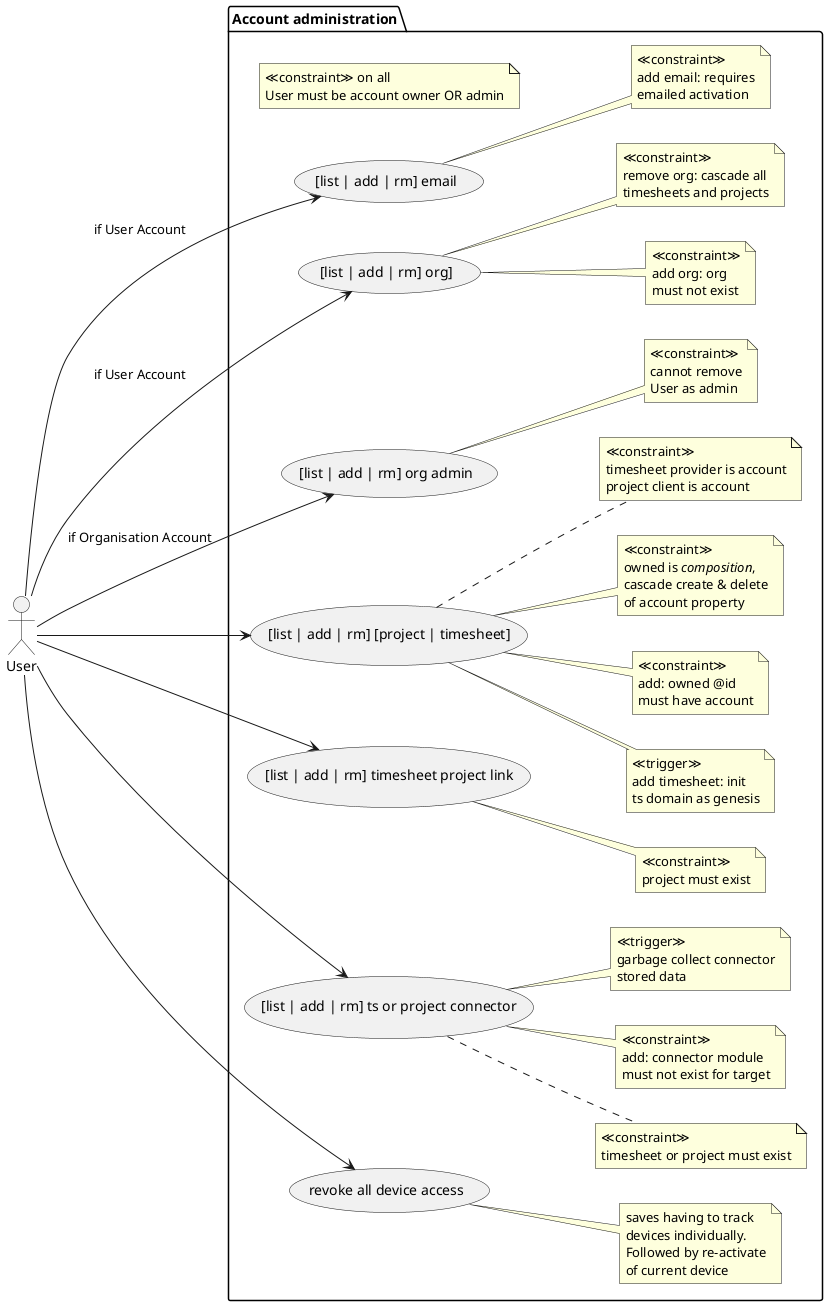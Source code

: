 @startuml
'https://plantuml.com/use-case-diagram
left to right direction

actor User
package "Account administration" {
  note "≪constraint≫ on all\nUser must be account owner OR admin" as appliesToAll

  usecase userAdminEmail as ([list | add | rm] email)
  User --> userAdminEmail: if User Account
  note right of userAdminEmail
    ' TODO
    ≪constraint≫
    add email: requires
    emailed activation
  end note

  usecase userAdminOrg as ([list | add | rm] org])
  User --> userAdminOrg: if User Account
  note right of userAdminOrg
    ≪constraint≫
    add org: org
    must not exist
  end note

  note right of userAdminOrg
    ≪constraint≫
    remove org: cascade all
    timesheets and projects
  end note
  usecase orgAdmin as ([list | add | rm] org admin)
  User --> orgAdmin: if Organisation Account
  note right of orgAdmin
    ≪constraint≫
    cannot remove
    User as admin
  end note

  usecase ownedAdmin as ([list | add | rm] [project | timesheet])
  User --> ownedAdmin
  note right of ownedAdmin
    ≪trigger≫
    add timesheet: init
    ts domain as genesis
  end note

  note right of ownedAdmin
    ≪constraint≫
    add: owned @id
    must have account
  end note

  note right of ownedAdmin
    ≪constraint≫
    owned is //composition//,
    cascade create & delete
    of account property
  end note

  note right of ownedAdmin
    ≪constraint≫
    timesheet provider is account
    project client is account
  end note

  User --> ([list | add | rm] timesheet project link)
  note right
    ≪constraint≫
    project must exist
  end note

  usecase connectors as ([list | add | rm] ts or project connector)
  User --> connectors
  note right of connectors
    ≪constraint≫
    timesheet or project must exist
  end note

  note right of connectors
    ≪constraint≫
    add: connector module
    must not exist for target
  end note

  note right of connectors
    ≪trigger≫
    garbage collect connector
    stored data
  end note

  ' TODO
  User --> (revoke all device access)
  note right
    saves having to track
    devices individually.
    Followed by re-activate
    of current device
  end note
}

@enduml